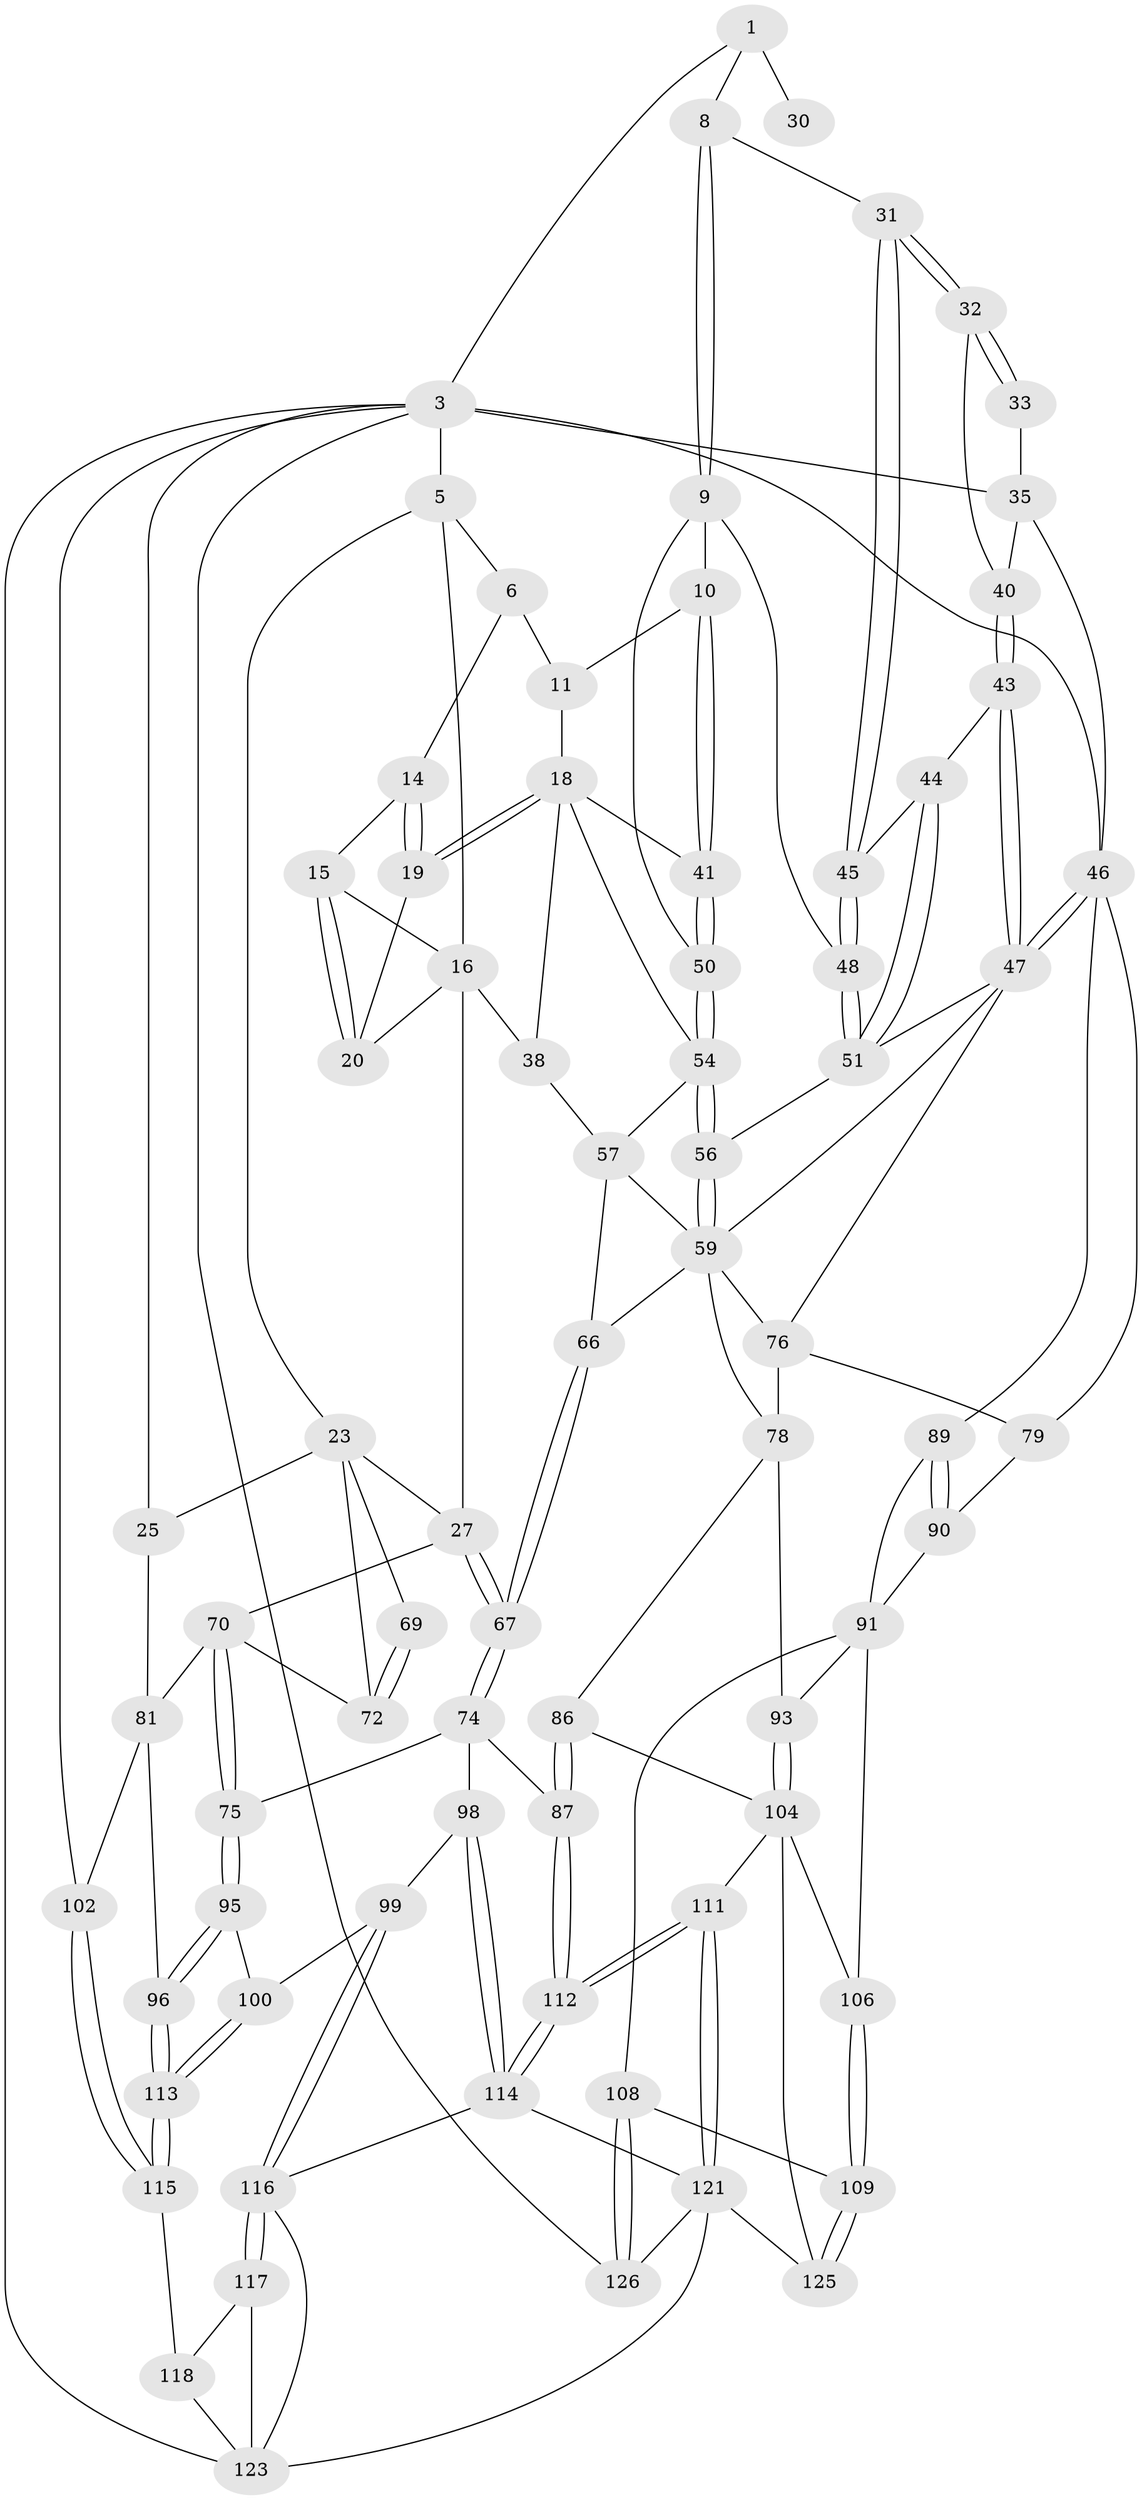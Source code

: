 // original degree distribution, {3: 0.03125, 6: 0.2421875, 4: 0.2265625, 5: 0.5}
// Generated by graph-tools (version 1.1) at 2025/21/03/04/25 18:21:28]
// undirected, 76 vertices, 174 edges
graph export_dot {
graph [start="1"]
  node [color=gray90,style=filled];
  1 [pos="+0.7458017212910117+0",super="+7+2"];
  3 [pos="+1+0",super="+4+34+83"];
  5 [pos="+0.19063952580220386+0",super="+17"];
  6 [pos="+0.49562677189947246+0",super="+13"];
  8 [pos="+0.7473786696775228+0.10540917041020693"];
  9 [pos="+0.7171244149423353+0.12710184372366146",super="+49"];
  10 [pos="+0.6371518586102877+0.1244866972752928"];
  11 [pos="+0.5484590653753021+0.06896287794675608",super="+12"];
  14 [pos="+0.41065478418744106+0.06119856805403709"];
  15 [pos="+0.30410084401359144+0.060314725287179634"];
  16 [pos="+0.22690254122155196+0.031714239517387596",super="+22"];
  18 [pos="+0.45192906146157497+0.1516794029009788",super="+21"];
  19 [pos="+0.40378189946814835+0.1340301780364582"];
  20 [pos="+0.3934800482029406+0.13833667382895146"];
  23 [pos="+0.1486462309836839+0.10892659924625217",super="+24+29"];
  25 [pos="+0+0.2815232687870354"];
  27 [pos="+0.29472539943661963+0.3304994194488246",super="+28"];
  30 [pos="+0.9532464742751274+0.04303823939628441"];
  31 [pos="+0.8045554163474401+0.14458035183208792"];
  32 [pos="+0.8231337738293736+0.14339659497428625"];
  33 [pos="+0.9094622490347101+0.12634064327937208"];
  35 [pos="+0.94440841854414+0.15087672139628794",super="+39"];
  38 [pos="+0.32300043029516934+0.32398276208066545"];
  40 [pos="+0.9314165555528787+0.2163334477626142"];
  41 [pos="+0.5107399926816337+0.23063896005774162"];
  43 [pos="+0.9113506320746771+0.2548764457817416"];
  44 [pos="+0.8762744696113813+0.23024629206299974"];
  45 [pos="+0.8105427614010343+0.16411708318612908"];
  46 [pos="+1+0.3804433155307251",super="+64"];
  47 [pos="+0.9280782485631296+0.33560831507442945",super="+52"];
  48 [pos="+0.8091564438110944+0.3243310742744041"];
  50 [pos="+0.6178750982891599+0.31201633570044246"];
  51 [pos="+0.8126550543602445+0.3333006521249099",super="+53"];
  54 [pos="+0.6224124278688264+0.3461664447565164",super="+55"];
  56 [pos="+0.6458603374013774+0.3822366357807984"];
  57 [pos="+0.4956148027471361+0.40009496498225616",super="+58"];
  59 [pos="+0.6497039469452126+0.45577237634940815",super="+60"];
  66 [pos="+0.4531301053140351+0.5467729732896136"];
  67 [pos="+0.4495786547581766+0.549223485371337"];
  69 [pos="+0.08468756729573507+0.3397716593427376"];
  70 [pos="+0.2414757701974863+0.5746412986260435",super="+71"];
  72 [pos="+0.1572229536389827+0.5495041508801548"];
  74 [pos="+0.43581061065415927+0.5621976899664713",super="+88"];
  75 [pos="+0.2912225433058849+0.6195970708481103"];
  76 [pos="+0.7439341679986131+0.5762699894230693",super="+80+77"];
  78 [pos="+0.6052834309433422+0.6538918732031612",super="+85"];
  79 [pos="+0.8753824779629905+0.6077127510849964"];
  81 [pos="+0.0773652453219634+0.6116968999020402",super="+97+82"];
  86 [pos="+0.5717709339056378+0.7444923101489036"];
  87 [pos="+0.562895831515953+0.7472829161208157"];
  89 [pos="+1+0.781905546606356"];
  90 [pos="+0.9026485055055645+0.6312237477106415"];
  91 [pos="+0.9309401997057799+0.7679569296290014",super="+92+105"];
  93 [pos="+0.8071610857204549+0.7341923925425393"];
  95 [pos="+0.2926865981597369+0.6273275342505704"];
  96 [pos="+0.10244871502731195+0.7967745934921469"];
  98 [pos="+0.36429816446508634+0.7666847233866967"];
  99 [pos="+0.34157967960848756+0.753494895826125"];
  100 [pos="+0.32690141364928693+0.7332715931734866"];
  102 [pos="+0+1"];
  104 [pos="+0.6193529309677658+0.7822257757887319",super="+107"];
  106 [pos="+0.7943730082939671+0.8633516981041419"];
  108 [pos="+0.8781054365734277+0.8991702980194425"];
  109 [pos="+0.8056206178278307+0.8827845939810114"];
  111 [pos="+0.5239238393380574+0.9272443078545703"];
  112 [pos="+0.521961809399489+0.9186111175421843"];
  113 [pos="+0.10526707008542822+0.8385804957782269"];
  114 [pos="+0.3862795092650428+0.8341235351196026",super="+119"];
  115 [pos="+0.10451666215001391+0.8408200590166273"];
  116 [pos="+0.24459761881401823+0.9051062155475434",super="+120"];
  117 [pos="+0.23308176410364956+0.9148791873922391"];
  118 [pos="+0.18685021609535493+0.9087777632365162"];
  121 [pos="+0.4781768461174127+1",super="+122"];
  123 [pos="+0.34657983068132103+1",super="+127+124"];
  125 [pos="+0.7302426716225061+1"];
  126 [pos="+1+1"];
  1 -- 8;
  1 -- 30 [weight=2];
  1 -- 3;
  3 -- 25;
  3 -- 5;
  3 -- 35 [weight=2];
  3 -- 102;
  3 -- 123;
  3 -- 126;
  3 -- 46;
  5 -- 6;
  5 -- 16;
  5 -- 23;
  6 -- 11;
  6 -- 14;
  8 -- 9;
  8 -- 9;
  8 -- 31;
  9 -- 10;
  9 -- 48;
  9 -- 50;
  10 -- 11;
  10 -- 41;
  10 -- 41;
  11 -- 18 [weight=2];
  14 -- 15;
  14 -- 19;
  14 -- 19;
  15 -- 16;
  15 -- 20;
  15 -- 20;
  16 -- 27;
  16 -- 20;
  16 -- 38;
  18 -- 19;
  18 -- 19;
  18 -- 38;
  18 -- 41;
  18 -- 54;
  19 -- 20;
  23 -- 72;
  23 -- 25;
  23 -- 69;
  23 -- 27;
  25 -- 81;
  27 -- 67;
  27 -- 67;
  27 -- 70;
  31 -- 32;
  31 -- 32;
  31 -- 45;
  31 -- 45;
  32 -- 33;
  32 -- 33;
  32 -- 40;
  33 -- 35;
  35 -- 40;
  35 -- 46;
  38 -- 57;
  40 -- 43;
  40 -- 43;
  41 -- 50;
  41 -- 50;
  43 -- 44;
  43 -- 47;
  43 -- 47;
  44 -- 45;
  44 -- 51;
  44 -- 51;
  45 -- 48;
  45 -- 48;
  46 -- 47 [weight=2];
  46 -- 47;
  46 -- 79;
  46 -- 89;
  47 -- 59;
  47 -- 76;
  47 -- 51;
  48 -- 51;
  48 -- 51;
  50 -- 54;
  50 -- 54;
  51 -- 56;
  54 -- 56;
  54 -- 56;
  54 -- 57;
  56 -- 59;
  56 -- 59;
  57 -- 66;
  57 -- 59;
  59 -- 66;
  59 -- 76;
  59 -- 78;
  66 -- 67;
  66 -- 67;
  67 -- 74;
  67 -- 74;
  69 -- 72;
  69 -- 72;
  70 -- 75;
  70 -- 75;
  70 -- 72;
  70 -- 81;
  74 -- 75;
  74 -- 98;
  74 -- 87;
  75 -- 95;
  75 -- 95;
  76 -- 79;
  76 -- 78 [weight=2];
  78 -- 86;
  78 -- 93;
  79 -- 90;
  81 -- 96;
  81 -- 102;
  86 -- 87;
  86 -- 87;
  86 -- 104;
  87 -- 112;
  87 -- 112;
  89 -- 90;
  89 -- 90;
  89 -- 91;
  90 -- 91;
  91 -- 106;
  91 -- 93;
  91 -- 108;
  93 -- 104;
  93 -- 104;
  95 -- 96;
  95 -- 96;
  95 -- 100;
  96 -- 113;
  96 -- 113;
  98 -- 99;
  98 -- 114;
  98 -- 114;
  99 -- 100;
  99 -- 116;
  99 -- 116;
  100 -- 113;
  100 -- 113;
  102 -- 115;
  102 -- 115;
  104 -- 106;
  104 -- 125;
  104 -- 111;
  106 -- 109;
  106 -- 109;
  108 -- 109;
  108 -- 126;
  108 -- 126;
  109 -- 125;
  109 -- 125;
  111 -- 112;
  111 -- 112;
  111 -- 121;
  111 -- 121;
  112 -- 114;
  112 -- 114;
  113 -- 115;
  113 -- 115;
  114 -- 121;
  114 -- 116;
  115 -- 118;
  116 -- 117;
  116 -- 117;
  116 -- 123;
  117 -- 118;
  117 -- 123;
  118 -- 123;
  121 -- 123;
  121 -- 125;
  121 -- 126;
}
